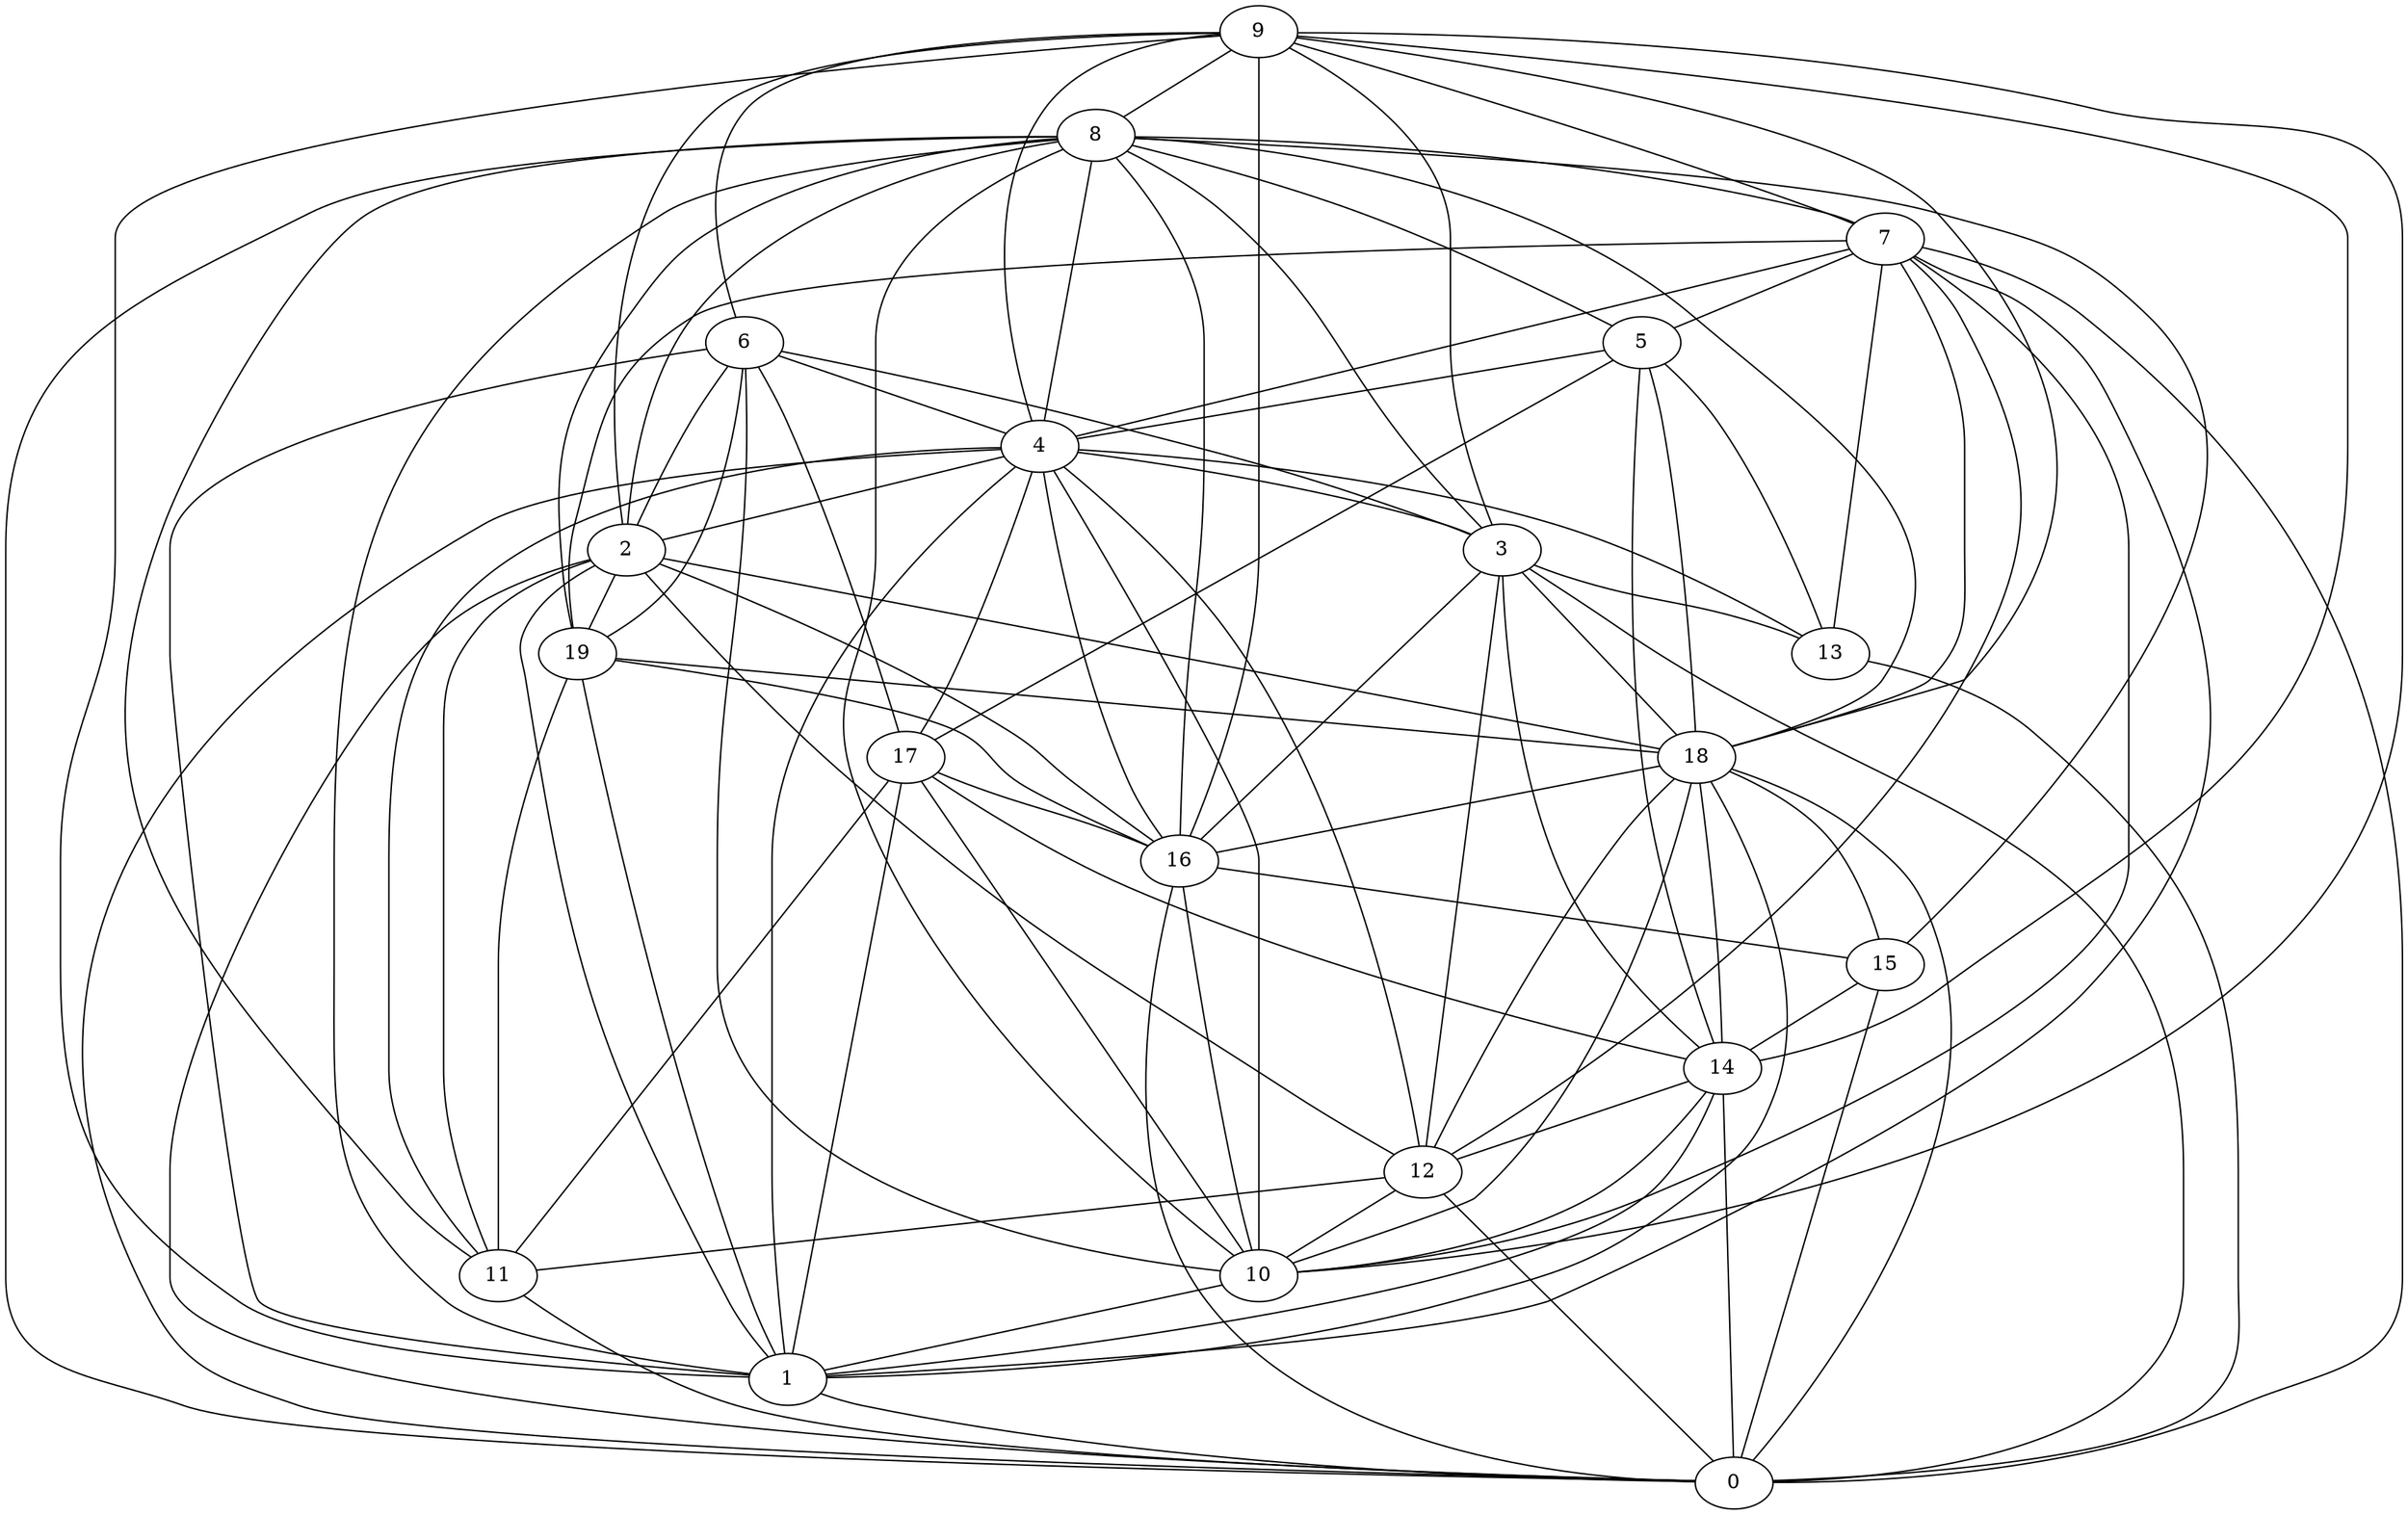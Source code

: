 digraph GG_graph {

subgraph G_graph {
edge [color = black]
"8" -> "16" [dir = none]
"8" -> "19" [dir = none]
"8" -> "5" [dir = none]
"8" -> "1" [dir = none]
"8" -> "3" [dir = none]
"8" -> "15" [dir = none]
"8" -> "7" [dir = none]
"13" -> "0" [dir = none]
"15" -> "0" [dir = none]
"3" -> "13" [dir = none]
"3" -> "0" [dir = none]
"3" -> "16" [dir = none]
"16" -> "0" [dir = none]
"16" -> "15" [dir = none]
"4" -> "16" [dir = none]
"4" -> "2" [dir = none]
"4" -> "17" [dir = none]
"4" -> "1" [dir = none]
"5" -> "17" [dir = none]
"5" -> "18" [dir = none]
"5" -> "13" [dir = none]
"7" -> "12" [dir = none]
"7" -> "10" [dir = none]
"7" -> "5" [dir = none]
"7" -> "1" [dir = none]
"7" -> "18" [dir = none]
"7" -> "4" [dir = none]
"17" -> "14" [dir = none]
"17" -> "10" [dir = none]
"17" -> "16" [dir = none]
"17" -> "11" [dir = none]
"1" -> "0" [dir = none]
"9" -> "14" [dir = none]
"9" -> "16" [dir = none]
"9" -> "7" [dir = none]
"9" -> "18" [dir = none]
"9" -> "3" [dir = none]
"9" -> "2" [dir = none]
"9" -> "6" [dir = none]
"9" -> "10" [dir = none]
"2" -> "16" [dir = none]
"2" -> "18" [dir = none]
"2" -> "19" [dir = none]
"19" -> "11" [dir = none]
"19" -> "18" [dir = none]
"6" -> "19" [dir = none]
"6" -> "4" [dir = none]
"6" -> "1" [dir = none]
"6" -> "17" [dir = none]
"14" -> "10" [dir = none]
"14" -> "12" [dir = none]
"18" -> "15" [dir = none]
"18" -> "0" [dir = none]
"18" -> "1" [dir = none]
"18" -> "12" [dir = none]
"18" -> "14" [dir = none]
"11" -> "0" [dir = none]
"14" -> "1" [dir = none]
"2" -> "1" [dir = none]
"5" -> "4" [dir = none]
"3" -> "14" [dir = none]
"10" -> "1" [dir = none]
"19" -> "1" [dir = none]
"2" -> "11" [dir = none]
"8" -> "18" [dir = none]
"2" -> "0" [dir = none]
"14" -> "0" [dir = none]
"3" -> "12" [dir = none]
"7" -> "0" [dir = none]
"8" -> "10" [dir = none]
"9" -> "1" [dir = none]
"6" -> "3" [dir = none]
"7" -> "19" [dir = none]
"8" -> "2" [dir = none]
"17" -> "1" [dir = none]
"19" -> "16" [dir = none]
"7" -> "13" [dir = none]
"4" -> "12" [dir = none]
"6" -> "10" [dir = none]
"9" -> "4" [dir = none]
"8" -> "11" [dir = none]
"3" -> "18" [dir = none]
"8" -> "4" [dir = none]
"12" -> "10" [dir = none]
"16" -> "10" [dir = none]
"4" -> "0" [dir = none]
"4" -> "10" [dir = none]
"18" -> "16" [dir = none]
"2" -> "12" [dir = none]
"18" -> "10" [dir = none]
"4" -> "3" [dir = none]
"12" -> "0" [dir = none]
"12" -> "11" [dir = none]
"5" -> "14" [dir = none]
"4" -> "11" [dir = none]
"6" -> "2" [dir = none]
"8" -> "0" [dir = none]
"9" -> "8" [dir = none]
"15" -> "14" [dir = none]
"4" -> "13" [dir = none]
}

}
